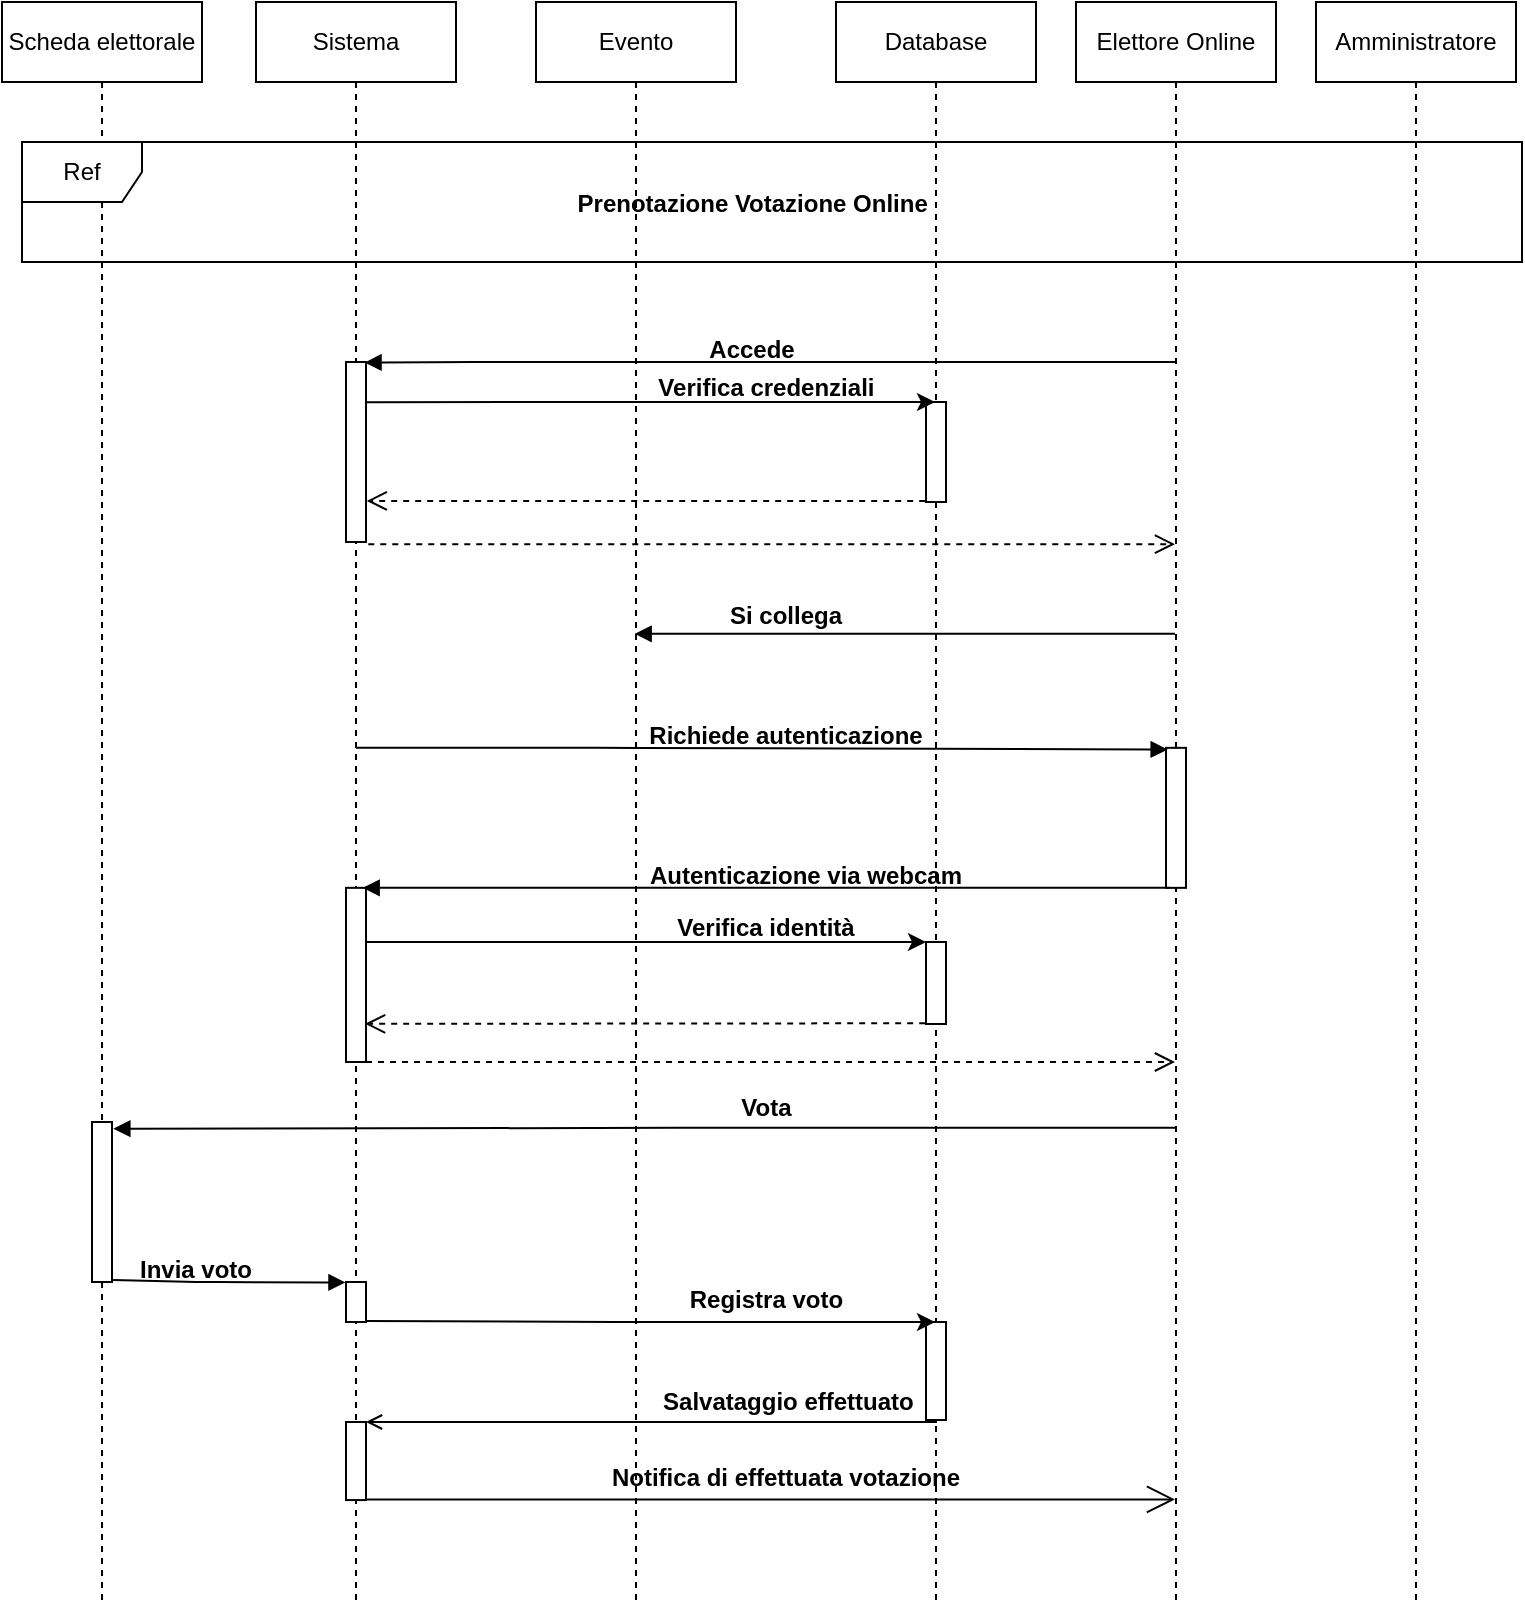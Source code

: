 <mxfile version="13.0.1" type="device"><diagram id="WOjPBDUPQlAvAtKPddhx" name="Page-1"><mxGraphModel dx="1917" dy="494" grid="1" gridSize="10" guides="1" tooltips="1" connect="1" arrows="1" fold="1" page="1" pageScale="1" pageWidth="827" pageHeight="1169" math="0" shadow="0"><root><mxCell id="0"/><mxCell id="1" parent="0"/><mxCell id="L5zotmheN6-VW02p9JL4-3" value="Sistema" style="shape=umlLifeline;perimeter=lifelinePerimeter;whiteSpace=wrap;html=1;container=1;collapsible=0;recursiveResize=0;outlineConnect=0;" parent="1" vertex="1"><mxGeometry x="-653" y="40" width="100" height="800" as="geometry"/></mxCell><mxCell id="L5zotmheN6-VW02p9JL4-79" value="" style="html=1;points=[];perimeter=orthogonalPerimeter;" parent="L5zotmheN6-VW02p9JL4-3" vertex="1"><mxGeometry x="45" y="442.92" width="10" height="87.08" as="geometry"/></mxCell><mxCell id="L5zotmheN6-VW02p9JL4-56" value="" style="html=1;points=[];perimeter=orthogonalPerimeter;" parent="L5zotmheN6-VW02p9JL4-3" vertex="1"><mxGeometry x="45" y="180" width="10" height="90" as="geometry"/></mxCell><mxCell id="L5zotmheN6-VW02p9JL4-88" value="" style="html=1;points=[];perimeter=orthogonalPerimeter;" parent="L5zotmheN6-VW02p9JL4-3" vertex="1"><mxGeometry x="45" y="710" width="10" height="39.04" as="geometry"/></mxCell><mxCell id="tpbIC9lsFWiW0UvT7AEs-14" value="" style="html=1;points=[];perimeter=orthogonalPerimeter;" parent="L5zotmheN6-VW02p9JL4-3" vertex="1"><mxGeometry x="45" y="640" width="10" height="20" as="geometry"/></mxCell><mxCell id="L5zotmheN6-VW02p9JL4-11" value="Evento" style="shape=umlLifeline;perimeter=lifelinePerimeter;whiteSpace=wrap;html=1;container=1;collapsible=0;recursiveResize=0;outlineConnect=0;" parent="1" vertex="1"><mxGeometry x="-513" y="40" width="100" height="800" as="geometry"/></mxCell><mxCell id="L5zotmheN6-VW02p9JL4-12" value="Elettore Online" style="shape=umlLifeline;perimeter=lifelinePerimeter;whiteSpace=wrap;html=1;container=1;collapsible=0;recursiveResize=0;outlineConnect=0;" parent="1" vertex="1"><mxGeometry x="-243" y="40" width="100" height="800" as="geometry"/></mxCell><mxCell id="L5zotmheN6-VW02p9JL4-62" value="" style="html=1;points=[];perimeter=orthogonalPerimeter;" parent="L5zotmheN6-VW02p9JL4-12" vertex="1"><mxGeometry x="45" y="372.92" width="10" height="70" as="geometry"/></mxCell><mxCell id="L5zotmheN6-VW02p9JL4-51" value="Prenotazione Votazione Online " style="text;align=center;fontStyle=1;verticalAlign=middle;spacingLeft=3;spacingRight=3;strokeColor=none;rotatable=0;points=[[0,0.5],[1,0.5]];portConstraint=eastwest;" parent="1" vertex="1"><mxGeometry x="-488" y="127" width="170" height="26" as="geometry"/></mxCell><mxCell id="L5zotmheN6-VW02p9JL4-57" value="Accede" style="text;align=center;fontStyle=1;verticalAlign=middle;spacingLeft=3;spacingRight=3;strokeColor=none;rotatable=0;points=[[0,0.5],[1,0.5]];portConstraint=eastwest;" parent="1" vertex="1"><mxGeometry x="-440" y="200" width="70" height="26" as="geometry"/></mxCell><mxCell id="L5zotmheN6-VW02p9JL4-58" value="" style="html=1;verticalAlign=bottom;endArrow=block;entryX=0.927;entryY=0.003;entryDx=0;entryDy=0;entryPerimeter=0;" parent="1" source="L5zotmheN6-VW02p9JL4-12" target="L5zotmheN6-VW02p9JL4-56" edge="1"><mxGeometry width="80" relative="1" as="geometry"><mxPoint x="-323" y="220" as="sourcePoint"/><mxPoint x="-583" y="220" as="targetPoint"/><Array as="points"><mxPoint x="-533" y="220"/></Array></mxGeometry></mxCell><mxCell id="L5zotmheN6-VW02p9JL4-59" value="" style="html=1;verticalAlign=bottom;endArrow=open;dashed=1;endSize=8;exitX=1.113;exitY=1.012;exitDx=0;exitDy=0;exitPerimeter=0;" parent="1" source="L5zotmheN6-VW02p9JL4-56" target="L5zotmheN6-VW02p9JL4-12" edge="1"><mxGeometry relative="1" as="geometry"><mxPoint x="-423" y="250" as="sourcePoint"/><mxPoint x="-323.5" y="290.84" as="targetPoint"/></mxGeometry></mxCell><mxCell id="L5zotmheN6-VW02p9JL4-60" value="" style="html=1;verticalAlign=bottom;endArrow=block;" parent="1" source="L5zotmheN6-VW02p9JL4-12" edge="1"><mxGeometry width="80" relative="1" as="geometry"><mxPoint x="-323" y="355.92" as="sourcePoint"/><mxPoint x="-463.676" y="355.92" as="targetPoint"/><Array as="points"/></mxGeometry></mxCell><mxCell id="L5zotmheN6-VW02p9JL4-61" value="Si collega" style="text;align=center;fontStyle=1;verticalAlign=middle;spacingLeft=3;spacingRight=3;strokeColor=none;rotatable=0;points=[[0,0.5],[1,0.5]];portConstraint=eastwest;" parent="1" vertex="1"><mxGeometry x="-423" y="332.92" width="70" height="26" as="geometry"/></mxCell><mxCell id="L5zotmheN6-VW02p9JL4-65" value="Autenticazione via webcam" style="text;align=center;fontStyle=1;verticalAlign=middle;spacingLeft=3;spacingRight=3;strokeColor=none;rotatable=0;points=[[0,0.5],[1,0.5]];portConstraint=eastwest;" parent="1" vertex="1"><mxGeometry x="-483" y="462.92" width="210" height="26" as="geometry"/></mxCell><mxCell id="L5zotmheN6-VW02p9JL4-66" value="Vota" style="text;align=center;fontStyle=1;verticalAlign=middle;spacingLeft=3;spacingRight=3;strokeColor=none;rotatable=0;points=[[0,0.5],[1,0.5]];portConstraint=eastwest;" parent="1" vertex="1"><mxGeometry x="-417.79" y="579" width="40" height="26" as="geometry"/></mxCell><mxCell id="L5zotmheN6-VW02p9JL4-69" value="" style="html=1;verticalAlign=bottom;endArrow=block;exitX=0.167;exitY=1;exitDx=0;exitDy=0;exitPerimeter=0;entryX=0.833;entryY=0;entryDx=0;entryDy=0;entryPerimeter=0;" parent="1" source="L5zotmheN6-VW02p9JL4-62" target="L5zotmheN6-VW02p9JL4-79" edge="1"><mxGeometry width="80" relative="1" as="geometry"><mxPoint x="1.92" y="272.5" as="sourcePoint"/><mxPoint x="-593" y="482.92" as="targetPoint"/><Array as="points"><mxPoint x="-433" y="482.92"/></Array></mxGeometry></mxCell><mxCell id="L5zotmheN6-VW02p9JL4-77" value="" style="html=1;verticalAlign=bottom;endArrow=block;entryX=0.083;entryY=0.012;entryDx=0;entryDy=0;entryPerimeter=0;" parent="1" source="L5zotmheN6-VW02p9JL4-3" target="L5zotmheN6-VW02p9JL4-62" edge="1"><mxGeometry width="80" relative="1" as="geometry"><mxPoint x="-602.913" y="412.92" as="sourcePoint"/><mxPoint x="-333" y="412.92" as="targetPoint"/><Array as="points"><mxPoint x="-472.58" y="412.92"/></Array></mxGeometry></mxCell><mxCell id="L5zotmheN6-VW02p9JL4-78" value="Richiede autenticazione" style="text;align=center;fontStyle=1;verticalAlign=middle;spacingLeft=3;spacingRight=3;strokeColor=none;rotatable=0;points=[[0,0.5],[1,0.5]];portConstraint=eastwest;" parent="1" vertex="1"><mxGeometry x="-458" y="392.92" width="140" height="26" as="geometry"/></mxCell><mxCell id="L5zotmheN6-VW02p9JL4-84" value="" style="html=1;verticalAlign=bottom;endArrow=open;dashed=1;endSize=8;" parent="1" source="L5zotmheN6-VW02p9JL4-79" target="L5zotmheN6-VW02p9JL4-12" edge="1"><mxGeometry relative="1" as="geometry"><mxPoint x="-599.68" y="552.92" as="sourcePoint"/><mxPoint x="-323.5" y="552.92" as="targetPoint"/><Array as="points"><mxPoint x="-253" y="570"/></Array></mxGeometry></mxCell><mxCell id="L5zotmheN6-VW02p9JL4-75" value="" style="html=1;verticalAlign=bottom;endArrow=block;entryX=1.067;entryY=0.042;entryDx=0;entryDy=0;entryPerimeter=0;" parent="1" source="L5zotmheN6-VW02p9JL4-12" target="tpbIC9lsFWiW0UvT7AEs-10" edge="1"><mxGeometry width="80" relative="1" as="geometry"><mxPoint x="-323.08" y="602.92" as="sourcePoint"/><mxPoint x="-593" y="602.92" as="targetPoint"/><Array as="points"><mxPoint x="-432.58" y="602.92"/></Array></mxGeometry></mxCell><mxCell id="L5zotmheN6-VW02p9JL4-89" value="" style="endArrow=open;endFill=1;endSize=12;html=1;exitX=1.007;exitY=0.991;exitDx=0;exitDy=0;exitPerimeter=0;" parent="1" source="L5zotmheN6-VW02p9JL4-88" target="L5zotmheN6-VW02p9JL4-12" edge="1"><mxGeometry width="160" relative="1" as="geometry"><mxPoint x="-533" y="632.92" as="sourcePoint"/><mxPoint x="-323.5" y="642.92" as="targetPoint"/></mxGeometry></mxCell><mxCell id="L5zotmheN6-VW02p9JL4-90" value="Notifica di effettuata votazione" style="text;align=center;fontStyle=1;verticalAlign=middle;spacingLeft=3;spacingRight=3;strokeColor=none;rotatable=0;points=[[0,0.5],[1,0.5]];portConstraint=eastwest;" parent="1" vertex="1"><mxGeometry x="-448.21" y="764" width="120.42" height="26" as="geometry"/></mxCell><mxCell id="SGDuDhS779YXEnmpnpxJ-3" value="Database" style="shape=umlLifeline;perimeter=lifelinePerimeter;whiteSpace=wrap;html=1;container=1;collapsible=0;recursiveResize=0;outlineConnect=0;" parent="1" vertex="1"><mxGeometry x="-363" y="40" width="100" height="800" as="geometry"/></mxCell><mxCell id="SGDuDhS779YXEnmpnpxJ-5" value="" style="html=1;points=[];perimeter=orthogonalPerimeter;" parent="SGDuDhS779YXEnmpnpxJ-3" vertex="1"><mxGeometry x="45" y="200" width="10" height="50" as="geometry"/></mxCell><mxCell id="SGDuDhS779YXEnmpnpxJ-12" value="" style="html=1;points=[];perimeter=orthogonalPerimeter;" parent="SGDuDhS779YXEnmpnpxJ-3" vertex="1"><mxGeometry x="45" y="660" width="10" height="49" as="geometry"/></mxCell><mxCell id="tpbIC9lsFWiW0UvT7AEs-3" value="" style="html=1;points=[];perimeter=orthogonalPerimeter;" parent="SGDuDhS779YXEnmpnpxJ-3" vertex="1"><mxGeometry x="45" y="470" width="10" height="41" as="geometry"/></mxCell><mxCell id="SGDuDhS779YXEnmpnpxJ-4" value="" style="endArrow=classic;html=1;exitX=1.028;exitY=0.223;exitDx=0;exitDy=0;exitPerimeter=0;" parent="1" source="L5zotmheN6-VW02p9JL4-56" edge="1"><mxGeometry width="50" height="50" relative="1" as="geometry"><mxPoint x="-598" y="240" as="sourcePoint"/><mxPoint x="-313.5" y="240" as="targetPoint"/></mxGeometry></mxCell><mxCell id="SGDuDhS779YXEnmpnpxJ-6" value="" style="html=1;verticalAlign=bottom;endArrow=open;dashed=1;endSize=8;exitX=-0.041;exitY=0.991;exitDx=0;exitDy=0;exitPerimeter=0;entryX=1.038;entryY=0.772;entryDx=0;entryDy=0;entryPerimeter=0;" parent="1" source="SGDuDhS779YXEnmpnpxJ-5" target="L5zotmheN6-VW02p9JL4-56" edge="1"><mxGeometry relative="1" as="geometry"><mxPoint x="-353.0" y="280.0" as="sourcePoint"/><mxPoint x="-593" y="290" as="targetPoint"/></mxGeometry></mxCell><mxCell id="SGDuDhS779YXEnmpnpxJ-10" value="Verifica credenziali" style="text;align=center;fontStyle=1;verticalAlign=middle;spacingLeft=3;spacingRight=3;strokeColor=none;rotatable=0;points=[[0,0.5],[1,0.5]];portConstraint=eastwest;" parent="1" vertex="1"><mxGeometry x="-432.79" y="219" width="70" height="26" as="geometry"/></mxCell><mxCell id="SGDuDhS779YXEnmpnpxJ-16" value="Salvataggio effettuato" style="text;align=center;fontStyle=1;verticalAlign=middle;spacingLeft=3;spacingRight=3;strokeColor=none;rotatable=0;points=[[0,0.5],[1,0.5]];portConstraint=eastwest;" parent="1" vertex="1"><mxGeometry x="-421.79" y="726" width="70" height="26" as="geometry"/></mxCell><mxCell id="wTn00mIju8yQRWzr8Jqt-3" style="edgeStyle=orthogonalEdgeStyle;rounded=0;orthogonalLoop=1;jettySize=auto;html=1;endArrow=open;endFill=0;" parent="1" source="SGDuDhS779YXEnmpnpxJ-12" target="L5zotmheN6-VW02p9JL4-88" edge="1"><mxGeometry relative="1" as="geometry"><Array as="points"><mxPoint x="-313" y="750"/></Array></mxGeometry></mxCell><mxCell id="tDNjWbRomlBlQDSPc5Dr-5" value="Amministratore" style="shape=umlLifeline;perimeter=lifelinePerimeter;whiteSpace=wrap;html=1;container=1;collapsible=0;recursiveResize=0;outlineConnect=0;" parent="1" vertex="1"><mxGeometry x="-123" y="40" width="100" height="800" as="geometry"/></mxCell><mxCell id="tpbIC9lsFWiW0UvT7AEs-4" value="" style="endArrow=classic;html=1;" parent="1" source="L5zotmheN6-VW02p9JL4-79" target="tpbIC9lsFWiW0UvT7AEs-3" edge="1"><mxGeometry width="50" height="50" relative="1" as="geometry"><mxPoint x="-598.0" y="501" as="sourcePoint"/><mxPoint x="-313.5" y="501" as="targetPoint"/><Array as="points"><mxPoint x="-453" y="510"/></Array></mxGeometry></mxCell><mxCell id="tpbIC9lsFWiW0UvT7AEs-6" value="Verifica identità" style="text;align=center;fontStyle=1;verticalAlign=middle;spacingLeft=3;spacingRight=3;strokeColor=none;rotatable=0;points=[[0,0.5],[1,0.5]];portConstraint=eastwest;" parent="1" vertex="1"><mxGeometry x="-433" y="489" width="70" height="26" as="geometry"/></mxCell><mxCell id="tpbIC9lsFWiW0UvT7AEs-5" value="" style="html=1;verticalAlign=bottom;endArrow=open;dashed=1;endSize=8;exitX=-0.041;exitY=0.991;exitDx=0;exitDy=0;exitPerimeter=0;entryX=0.952;entryY=0.781;entryDx=0;entryDy=0;entryPerimeter=0;" parent="1" source="tpbIC9lsFWiW0UvT7AEs-3" target="L5zotmheN6-VW02p9JL4-79" edge="1"><mxGeometry relative="1" as="geometry"><mxPoint x="-353.0" y="541" as="sourcePoint"/><mxPoint x="-693" y="551" as="targetPoint"/></mxGeometry></mxCell><mxCell id="tpbIC9lsFWiW0UvT7AEs-7" value="Scheda elettorale" style="shape=umlLifeline;perimeter=lifelinePerimeter;whiteSpace=wrap;html=1;container=1;collapsible=0;recursiveResize=0;outlineConnect=0;" parent="1" vertex="1"><mxGeometry x="-780" y="40" width="100" height="800" as="geometry"/></mxCell><mxCell id="tpbIC9lsFWiW0UvT7AEs-10" value="" style="html=1;points=[];perimeter=orthogonalPerimeter;" parent="tpbIC9lsFWiW0UvT7AEs-7" vertex="1"><mxGeometry x="45" y="560" width="10" height="80" as="geometry"/></mxCell><mxCell id="SGDuDhS779YXEnmpnpxJ-13" value="" style="endArrow=classic;html=1;exitX=0.95;exitY=0.975;exitDx=0;exitDy=0;exitPerimeter=0;" parent="1" source="tpbIC9lsFWiW0UvT7AEs-14" target="SGDuDhS779YXEnmpnpxJ-3" edge="1"><mxGeometry width="50" height="50" relative="1" as="geometry"><mxPoint x="-598" y="641" as="sourcePoint"/><mxPoint x="-313.5" y="641" as="targetPoint"/><Array as="points"><mxPoint x="-463" y="700"/></Array></mxGeometry></mxCell><mxCell id="SGDuDhS779YXEnmpnpxJ-15" value="Registra voto" style="text;align=center;fontStyle=1;verticalAlign=middle;spacingLeft=3;spacingRight=3;strokeColor=none;rotatable=0;points=[[0,0.5],[1,0.5]];portConstraint=eastwest;" parent="1" vertex="1"><mxGeometry x="-432.79" y="675" width="70" height="26" as="geometry"/></mxCell><mxCell id="tpbIC9lsFWiW0UvT7AEs-13" value="Invia voto" style="text;align=center;fontStyle=1;verticalAlign=middle;spacingLeft=3;spacingRight=3;strokeColor=none;rotatable=0;points=[[0,0.5],[1,0.5]];portConstraint=eastwest;" parent="1" vertex="1"><mxGeometry x="-703" y="660" width="40" height="26" as="geometry"/></mxCell><mxCell id="tpbIC9lsFWiW0UvT7AEs-17" value="" style="html=1;verticalAlign=bottom;endArrow=block;entryX=-0.026;entryY=0.011;entryDx=0;entryDy=0;entryPerimeter=0;exitX=1.055;exitY=0.987;exitDx=0;exitDy=0;exitPerimeter=0;" parent="1" source="tpbIC9lsFWiW0UvT7AEs-10" target="tpbIC9lsFWiW0UvT7AEs-14" edge="1"><mxGeometry width="80" relative="1" as="geometry"><mxPoint x="-599.17" y="830.0" as="sourcePoint"/><mxPoint x="-1133" y="830.44" as="targetPoint"/><Array as="points"><mxPoint x="-683" y="680"/></Array></mxGeometry></mxCell><mxCell id="L5zotmheN6-VW02p9JL4-50" value="Ref" style="shape=umlFrame;whiteSpace=wrap;html=1;" parent="1" vertex="1"><mxGeometry x="-770" y="110" width="750" height="60" as="geometry"/></mxCell></root></mxGraphModel></diagram></mxfile>